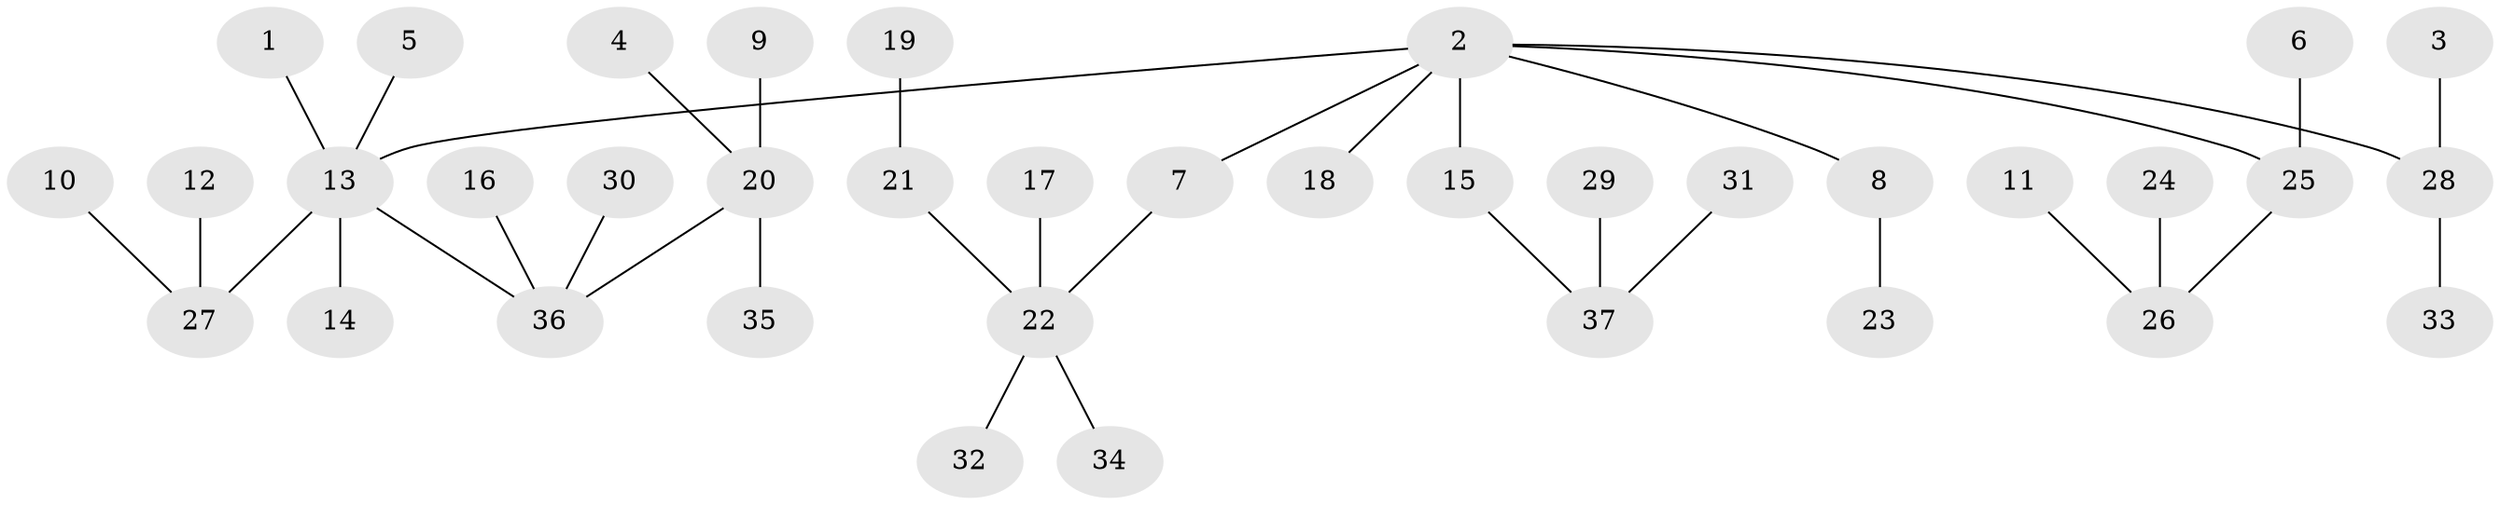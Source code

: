 // original degree distribution, {6: 0.013513513513513514, 3: 0.13513513513513514, 7: 0.013513513513513514, 1: 0.527027027027027, 4: 0.04054054054054054, 5: 0.05405405405405406, 2: 0.21621621621621623}
// Generated by graph-tools (version 1.1) at 2025/50/03/09/25 03:50:20]
// undirected, 37 vertices, 36 edges
graph export_dot {
graph [start="1"]
  node [color=gray90,style=filled];
  1;
  2;
  3;
  4;
  5;
  6;
  7;
  8;
  9;
  10;
  11;
  12;
  13;
  14;
  15;
  16;
  17;
  18;
  19;
  20;
  21;
  22;
  23;
  24;
  25;
  26;
  27;
  28;
  29;
  30;
  31;
  32;
  33;
  34;
  35;
  36;
  37;
  1 -- 13 [weight=1.0];
  2 -- 7 [weight=1.0];
  2 -- 8 [weight=1.0];
  2 -- 13 [weight=1.0];
  2 -- 15 [weight=1.0];
  2 -- 18 [weight=1.0];
  2 -- 25 [weight=1.0];
  2 -- 28 [weight=1.0];
  3 -- 28 [weight=1.0];
  4 -- 20 [weight=1.0];
  5 -- 13 [weight=1.0];
  6 -- 25 [weight=1.0];
  7 -- 22 [weight=1.0];
  8 -- 23 [weight=1.0];
  9 -- 20 [weight=1.0];
  10 -- 27 [weight=1.0];
  11 -- 26 [weight=1.0];
  12 -- 27 [weight=1.0];
  13 -- 14 [weight=1.0];
  13 -- 27 [weight=1.0];
  13 -- 36 [weight=1.0];
  15 -- 37 [weight=1.0];
  16 -- 36 [weight=1.0];
  17 -- 22 [weight=1.0];
  19 -- 21 [weight=1.0];
  20 -- 35 [weight=1.0];
  20 -- 36 [weight=1.0];
  21 -- 22 [weight=1.0];
  22 -- 32 [weight=1.0];
  22 -- 34 [weight=1.0];
  24 -- 26 [weight=1.0];
  25 -- 26 [weight=1.0];
  28 -- 33 [weight=1.0];
  29 -- 37 [weight=1.0];
  30 -- 36 [weight=1.0];
  31 -- 37 [weight=1.0];
}
